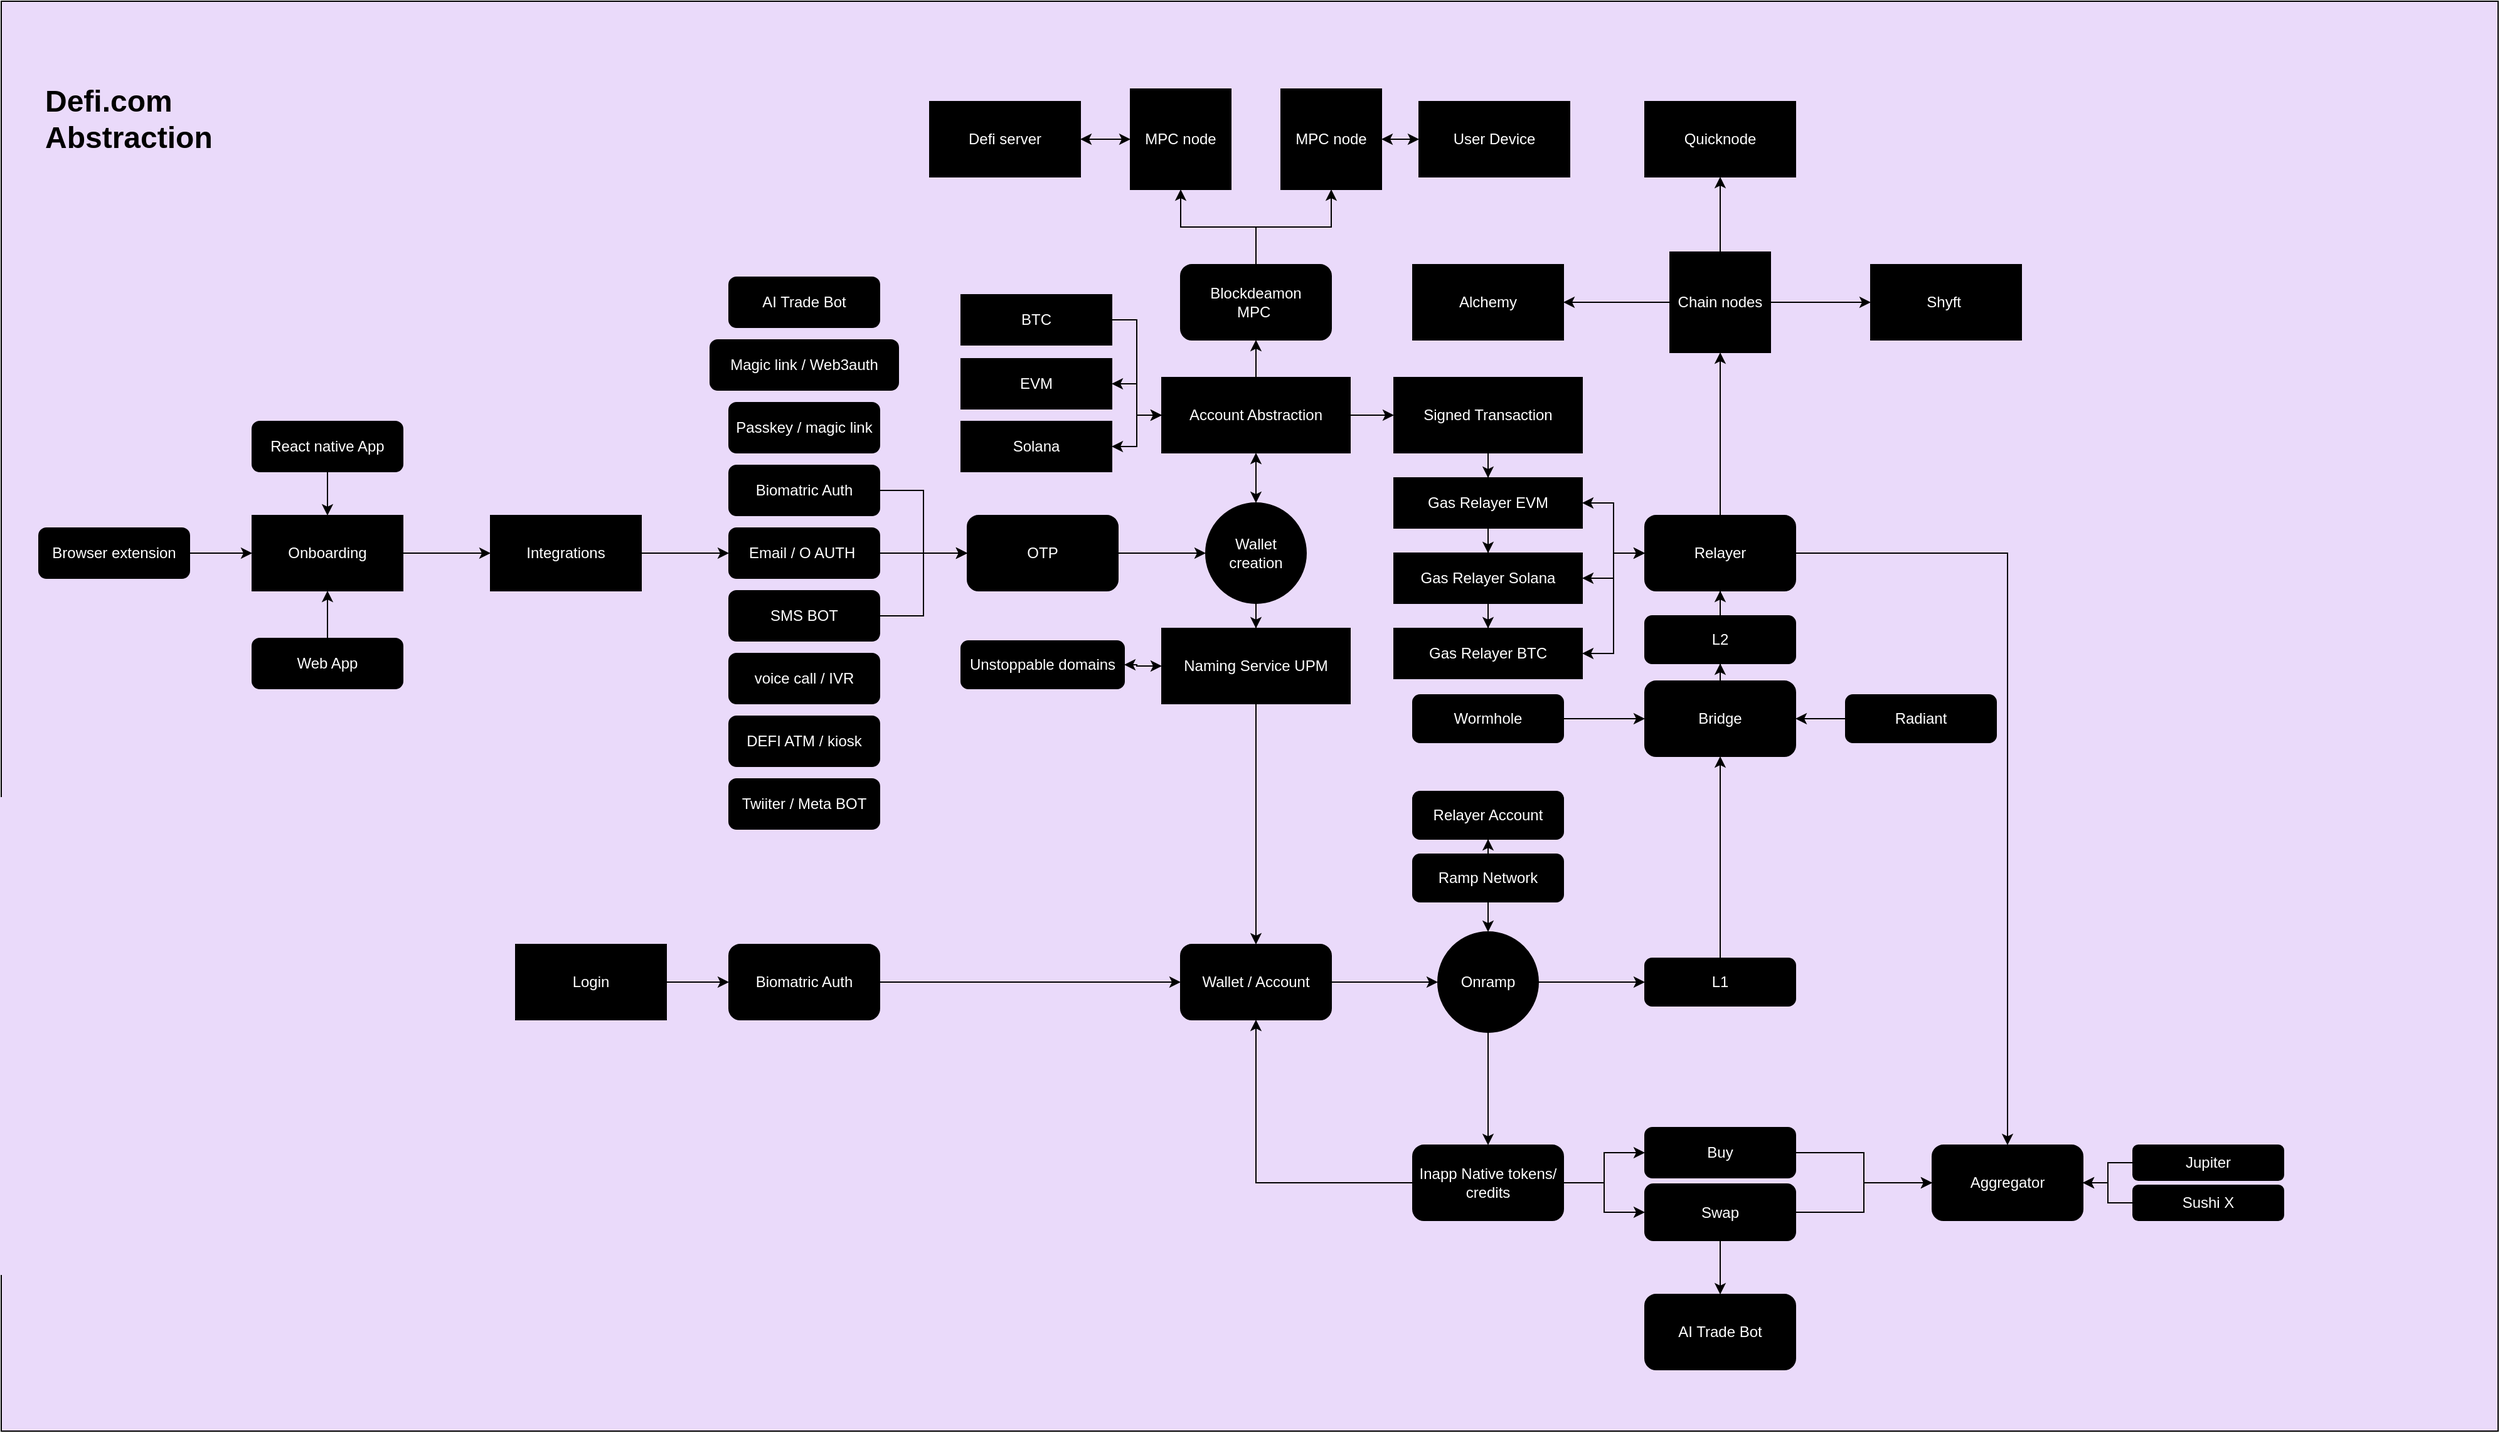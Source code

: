 <mxfile version="23.1.4" type="github">
  <diagram name="Page-1" id="ezRgYsWMNisB0iaWyQ6a">
    <mxGraphModel dx="2187" dy="677" grid="1" gridSize="10" guides="1" tooltips="1" connect="1" arrows="1" fold="1" page="1" pageScale="1" pageWidth="850" pageHeight="1100" math="0" shadow="0">
      <root>
        <mxCell id="0" />
        <mxCell id="1" parent="0" />
        <mxCell id="ZLCHrO8xHaeZ08uBN5op-88" value="" style="rounded=0;whiteSpace=wrap;html=1;fillColor=#EADAFA;strokeColor=#000000;" parent="1" vertex="1">
          <mxGeometry x="-340" width="1990" height="1140" as="geometry" />
        </mxCell>
        <mxCell id="ZLCHrO8xHaeZ08uBN5op-122" value="" style="edgeStyle=orthogonalEdgeStyle;rounded=0;orthogonalLoop=1;jettySize=auto;html=1;fillColor=#dae8fc;strokeColor=#000000;fontColor=#FFFFFF;" parent="1" source="ZLCHrO8xHaeZ08uBN5op-1" target="ZLCHrO8xHaeZ08uBN5op-121" edge="1">
          <mxGeometry relative="1" as="geometry" />
        </mxCell>
        <mxCell id="ZLCHrO8xHaeZ08uBN5op-1" value="Onboarding" style="rounded=0;whiteSpace=wrap;html=1;fillColor=#000000;strokeColor=#000000;fontColor=#FFFFFF;" parent="1" vertex="1">
          <mxGeometry x="-140" y="410" width="120" height="60" as="geometry" />
        </mxCell>
        <mxCell id="ZLCHrO8xHaeZ08uBN5op-12" value="" style="edgeStyle=orthogonalEdgeStyle;rounded=0;orthogonalLoop=1;jettySize=auto;html=1;entryX=0;entryY=0.5;entryDx=0;entryDy=0;fillColor=#dae8fc;strokeColor=#000000;fontColor=#FFFFFF;" parent="1" source="ZLCHrO8xHaeZ08uBN5op-4" target="ZLCHrO8xHaeZ08uBN5op-8" edge="1">
          <mxGeometry relative="1" as="geometry" />
        </mxCell>
        <mxCell id="ZLCHrO8xHaeZ08uBN5op-4" value="Email / O AUTH&amp;nbsp;" style="rounded=1;whiteSpace=wrap;html=1;fillColor=#000000;strokeColor=#000000;fontColor=#FFFFFF;" parent="1" vertex="1">
          <mxGeometry x="240" y="420" width="120" height="40" as="geometry" />
        </mxCell>
        <mxCell id="ZLCHrO8xHaeZ08uBN5op-13" value="" style="edgeStyle=orthogonalEdgeStyle;rounded=0;orthogonalLoop=1;jettySize=auto;html=1;entryX=0;entryY=0.5;entryDx=0;entryDy=0;fillColor=#dae8fc;strokeColor=#000000;fontColor=#FFFFFF;" parent="1" source="ZLCHrO8xHaeZ08uBN5op-5" target="ZLCHrO8xHaeZ08uBN5op-8" edge="1">
          <mxGeometry relative="1" as="geometry" />
        </mxCell>
        <mxCell id="ZLCHrO8xHaeZ08uBN5op-5" value="Biomatric Auth" style="rounded=1;whiteSpace=wrap;html=1;fillColor=#000000;strokeColor=#000000;fontColor=#FFFFFF;" parent="1" vertex="1">
          <mxGeometry x="240" y="370" width="120" height="40" as="geometry" />
        </mxCell>
        <mxCell id="ZLCHrO8xHaeZ08uBN5op-14" value="" style="edgeStyle=orthogonalEdgeStyle;rounded=0;orthogonalLoop=1;jettySize=auto;html=1;fillColor=#dae8fc;strokeColor=#000000;fontColor=#FFFFFF;" parent="1" source="ZLCHrO8xHaeZ08uBN5op-8" target="ZLCHrO8xHaeZ08uBN5op-9" edge="1">
          <mxGeometry relative="1" as="geometry" />
        </mxCell>
        <mxCell id="ZLCHrO8xHaeZ08uBN5op-8" value="OTP" style="rounded=1;whiteSpace=wrap;html=1;fillColor=#000000;strokeColor=#000000;fontColor=#FFFFFF;" parent="1" vertex="1">
          <mxGeometry x="430" y="410" width="120" height="60" as="geometry" />
        </mxCell>
        <mxCell id="ZLCHrO8xHaeZ08uBN5op-33" value="" style="edgeStyle=orthogonalEdgeStyle;rounded=0;orthogonalLoop=1;jettySize=auto;html=1;fillColor=#dae8fc;strokeColor=#000000;fontColor=#FFFFFF;" parent="1" source="ZLCHrO8xHaeZ08uBN5op-9" target="ZLCHrO8xHaeZ08uBN5op-32" edge="1">
          <mxGeometry relative="1" as="geometry" />
        </mxCell>
        <mxCell id="ZLCHrO8xHaeZ08uBN5op-40" value="" style="edgeStyle=orthogonalEdgeStyle;rounded=0;orthogonalLoop=1;jettySize=auto;html=1;startArrow=classic;startFill=1;fillColor=#dae8fc;strokeColor=#000000;fontColor=#FFFFFF;" parent="1" source="ZLCHrO8xHaeZ08uBN5op-9" target="ZLCHrO8xHaeZ08uBN5op-35" edge="1">
          <mxGeometry relative="1" as="geometry" />
        </mxCell>
        <mxCell id="ZLCHrO8xHaeZ08uBN5op-9" value="Wallet&#xa;creation" style="ellipse;whiteSpace=wrap;html=1;aspect=fixed;fillColor=#000000;strokeColor=#000000;fontColor=#FFFFFF;" parent="1" vertex="1">
          <mxGeometry x="620" y="400" width="80" height="80" as="geometry" />
        </mxCell>
        <mxCell id="ZLCHrO8xHaeZ08uBN5op-19" value="" style="edgeStyle=orthogonalEdgeStyle;rounded=0;orthogonalLoop=1;jettySize=auto;html=1;entryX=0.5;entryY=1;entryDx=0;entryDy=0;fillColor=#dae8fc;strokeColor=#000000;fontColor=#FFFFFF;" parent="1" source="ZLCHrO8xHaeZ08uBN5op-15" target="ZLCHrO8xHaeZ08uBN5op-17" edge="1">
          <mxGeometry relative="1" as="geometry" />
        </mxCell>
        <mxCell id="ZLCHrO8xHaeZ08uBN5op-39" value="" style="edgeStyle=orthogonalEdgeStyle;rounded=0;orthogonalLoop=1;jettySize=auto;html=1;entryX=0.5;entryY=1;entryDx=0;entryDy=0;fillColor=#dae8fc;strokeColor=#000000;fontColor=#FFFFFF;" parent="1" source="ZLCHrO8xHaeZ08uBN5op-15" target="ZLCHrO8xHaeZ08uBN5op-16" edge="1">
          <mxGeometry relative="1" as="geometry" />
        </mxCell>
        <mxCell id="ZLCHrO8xHaeZ08uBN5op-15" value="Blockdeamon&#xa;MPC&amp;nbsp;" style="rounded=1;whiteSpace=wrap;html=1;fillColor=#000000;strokeColor=#000000;fontColor=#FFFFFF;" parent="1" vertex="1">
          <mxGeometry x="600" y="210" width="120" height="60" as="geometry" />
        </mxCell>
        <mxCell id="ZLCHrO8xHaeZ08uBN5op-23" value="" style="edgeStyle=orthogonalEdgeStyle;rounded=0;orthogonalLoop=1;jettySize=auto;html=1;startArrow=classic;startFill=1;fillColor=#dae8fc;strokeColor=#000000;fontColor=#FFFFFF;" parent="1" source="ZLCHrO8xHaeZ08uBN5op-16" target="ZLCHrO8xHaeZ08uBN5op-22" edge="1">
          <mxGeometry relative="1" as="geometry" />
        </mxCell>
        <mxCell id="ZLCHrO8xHaeZ08uBN5op-16" value="MPC node" style="whiteSpace=wrap;html=1;aspect=fixed;fillColor=#000000;strokeColor=#000000;fontColor=#FFFFFF;" parent="1" vertex="1">
          <mxGeometry x="560" y="70" width="80" height="80" as="geometry" />
        </mxCell>
        <mxCell id="ZLCHrO8xHaeZ08uBN5op-21" value="" style="edgeStyle=orthogonalEdgeStyle;rounded=0;orthogonalLoop=1;jettySize=auto;html=1;startArrow=classic;startFill=1;fillColor=#dae8fc;strokeColor=#000000;fontColor=#FFFFFF;" parent="1" source="ZLCHrO8xHaeZ08uBN5op-17" target="ZLCHrO8xHaeZ08uBN5op-20" edge="1">
          <mxGeometry relative="1" as="geometry" />
        </mxCell>
        <mxCell id="ZLCHrO8xHaeZ08uBN5op-17" value="MPC node" style="whiteSpace=wrap;html=1;aspect=fixed;fillColor=#000000;strokeColor=#000000;fontColor=#FFFFFF;" parent="1" vertex="1">
          <mxGeometry x="680" y="70" width="80" height="80" as="geometry" />
        </mxCell>
        <mxCell id="ZLCHrO8xHaeZ08uBN5op-20" value="User Device" style="whiteSpace=wrap;html=1;fillColor=#000000;strokeColor=#000000;fontColor=#FFFFFF;" parent="1" vertex="1">
          <mxGeometry x="790" y="80" width="120" height="60" as="geometry" />
        </mxCell>
        <mxCell id="ZLCHrO8xHaeZ08uBN5op-22" value="Defi server" style="whiteSpace=wrap;html=1;fillColor=#000000;strokeColor=#000000;fontColor=#FFFFFF;" parent="1" vertex="1">
          <mxGeometry x="400" y="80" width="120" height="60" as="geometry" />
        </mxCell>
        <mxCell id="ZLCHrO8xHaeZ08uBN5op-30" value="" style="edgeStyle=orthogonalEdgeStyle;rounded=0;orthogonalLoop=1;jettySize=auto;html=1;fillColor=#dae8fc;strokeColor=#000000;fontColor=#FFFFFF;" parent="1" source="ZLCHrO8xHaeZ08uBN5op-25" target="ZLCHrO8xHaeZ08uBN5op-26" edge="1">
          <mxGeometry relative="1" as="geometry" />
        </mxCell>
        <mxCell id="ZLCHrO8xHaeZ08uBN5op-25" value="Login" style="rounded=0;whiteSpace=wrap;html=1;fillColor=#000000;strokeColor=#000000;fontColor=#FFFFFF;" parent="1" vertex="1">
          <mxGeometry x="70" y="752" width="120" height="60" as="geometry" />
        </mxCell>
        <mxCell id="ZLCHrO8xHaeZ08uBN5op-29" value="" style="edgeStyle=orthogonalEdgeStyle;rounded=0;orthogonalLoop=1;jettySize=auto;html=1;fillColor=#dae8fc;strokeColor=#000000;fontColor=#FFFFFF;" parent="1" source="ZLCHrO8xHaeZ08uBN5op-26" target="ZLCHrO8xHaeZ08uBN5op-27" edge="1">
          <mxGeometry relative="1" as="geometry" />
        </mxCell>
        <mxCell id="ZLCHrO8xHaeZ08uBN5op-26" value="Biomatric Auth" style="rounded=1;whiteSpace=wrap;html=1;fillColor=#000000;strokeColor=#000000;fontColor=#FFFFFF;" parent="1" vertex="1">
          <mxGeometry x="240" y="752" width="120" height="60" as="geometry" />
        </mxCell>
        <mxCell id="ZLCHrO8xHaeZ08uBN5op-60" value="" style="edgeStyle=orthogonalEdgeStyle;rounded=0;orthogonalLoop=1;jettySize=auto;html=1;fillColor=#dae8fc;strokeColor=#000000;fontColor=#FFFFFF;" parent="1" source="ZLCHrO8xHaeZ08uBN5op-27" target="ZLCHrO8xHaeZ08uBN5op-59" edge="1">
          <mxGeometry relative="1" as="geometry" />
        </mxCell>
        <mxCell id="ZLCHrO8xHaeZ08uBN5op-27" value="Wallet / Account" style="rounded=1;whiteSpace=wrap;html=1;fillColor=#000000;strokeColor=#000000;fontColor=#FFFFFF;" parent="1" vertex="1">
          <mxGeometry x="600" y="752" width="120" height="60" as="geometry" />
        </mxCell>
        <mxCell id="ZLCHrO8xHaeZ08uBN5op-87" value="" style="edgeStyle=orthogonalEdgeStyle;rounded=0;orthogonalLoop=1;jettySize=auto;html=1;fillColor=#dae8fc;strokeColor=#000000;fontColor=#FFFFFF;" parent="1" source="ZLCHrO8xHaeZ08uBN5op-32" target="ZLCHrO8xHaeZ08uBN5op-27" edge="1">
          <mxGeometry relative="1" as="geometry" />
        </mxCell>
        <mxCell id="ZLCHrO8xHaeZ08uBN5op-102" value="" style="edgeStyle=orthogonalEdgeStyle;rounded=0;orthogonalLoop=1;jettySize=auto;html=1;startArrow=classic;startFill=1;fillColor=#dae8fc;strokeColor=#000000;fontColor=#FFFFFF;" parent="1" source="ZLCHrO8xHaeZ08uBN5op-32" target="ZLCHrO8xHaeZ08uBN5op-101" edge="1">
          <mxGeometry relative="1" as="geometry" />
        </mxCell>
        <mxCell id="ZLCHrO8xHaeZ08uBN5op-32" value="Naming Service UPM" style="rounded=0;whiteSpace=wrap;html=1;fillColor=#000000;strokeColor=#000000;fontColor=#FFFFFF;" parent="1" vertex="1">
          <mxGeometry x="585" y="500" width="150" height="60" as="geometry" />
        </mxCell>
        <mxCell id="ZLCHrO8xHaeZ08uBN5op-36" value="" style="edgeStyle=orthogonalEdgeStyle;rounded=0;orthogonalLoop=1;jettySize=auto;html=1;fillColor=#dae8fc;strokeColor=#000000;fontColor=#FFFFFF;" parent="1" source="ZLCHrO8xHaeZ08uBN5op-35" edge="1">
          <mxGeometry relative="1" as="geometry">
            <mxPoint x="660" y="270" as="targetPoint" />
          </mxGeometry>
        </mxCell>
        <mxCell id="ZLCHrO8xHaeZ08uBN5op-54" value="" style="edgeStyle=orthogonalEdgeStyle;rounded=0;orthogonalLoop=1;jettySize=auto;html=1;startArrow=classic;startFill=1;fillColor=#dae8fc;strokeColor=#000000;fontColor=#FFFFFF;" parent="1" source="ZLCHrO8xHaeZ08uBN5op-35" target="ZLCHrO8xHaeZ08uBN5op-52" edge="1">
          <mxGeometry relative="1" as="geometry" />
        </mxCell>
        <mxCell id="ZLCHrO8xHaeZ08uBN5op-55" value="" style="edgeStyle=orthogonalEdgeStyle;rounded=0;orthogonalLoop=1;jettySize=auto;html=1;fillColor=#dae8fc;strokeColor=#000000;fontColor=#FFFFFF;" parent="1" source="ZLCHrO8xHaeZ08uBN5op-35" target="ZLCHrO8xHaeZ08uBN5op-53" edge="1">
          <mxGeometry relative="1" as="geometry" />
        </mxCell>
        <mxCell id="ZLCHrO8xHaeZ08uBN5op-57" value="" style="edgeStyle=orthogonalEdgeStyle;rounded=0;orthogonalLoop=1;jettySize=auto;html=1;fillColor=#dae8fc;strokeColor=#000000;fontColor=#FFFFFF;" parent="1" source="ZLCHrO8xHaeZ08uBN5op-35" target="ZLCHrO8xHaeZ08uBN5op-56" edge="1">
          <mxGeometry relative="1" as="geometry" />
        </mxCell>
        <mxCell id="ZLCHrO8xHaeZ08uBN5op-35" value="Account Abstraction" style="rounded=0;whiteSpace=wrap;html=1;fillColor=#000000;strokeColor=#000000;fontColor=#FFFFFF;" parent="1" vertex="1">
          <mxGeometry x="585" y="300" width="150" height="60" as="geometry" />
        </mxCell>
        <mxCell id="ZLCHrO8xHaeZ08uBN5op-41" value="&lt;h1&gt;Defi.com Abstraction&lt;/h1&gt;" style="text;html=1;spacing=5;spacingTop=-20;whiteSpace=wrap;overflow=hidden;rounded=0;strokeColor=none;" parent="1" vertex="1">
          <mxGeometry x="-310" y="60" width="190" height="70" as="geometry" />
        </mxCell>
        <mxCell id="ZLCHrO8xHaeZ08uBN5op-64" value="" style="edgeStyle=orthogonalEdgeStyle;rounded=0;orthogonalLoop=1;jettySize=auto;html=1;fillColor=#dae8fc;strokeColor=#000000;fontColor=#FFFFFF;" parent="1" source="ZLCHrO8xHaeZ08uBN5op-43" target="ZLCHrO8xHaeZ08uBN5op-63" edge="1">
          <mxGeometry relative="1" as="geometry" />
        </mxCell>
        <mxCell id="ZLCHrO8xHaeZ08uBN5op-66" value="" style="edgeStyle=orthogonalEdgeStyle;rounded=0;orthogonalLoop=1;jettySize=auto;html=1;entryX=0;entryY=0.5;entryDx=0;entryDy=0;startArrow=classic;startFill=1;fillColor=#dae8fc;strokeColor=#000000;fontColor=#FFFFFF;" parent="1" source="ZLCHrO8xHaeZ08uBN5op-43" target="ZLCHrO8xHaeZ08uBN5op-65" edge="1">
          <mxGeometry relative="1" as="geometry" />
        </mxCell>
        <mxCell id="ZLCHrO8xHaeZ08uBN5op-43" value="Gas Relayer EVM" style="rounded=0;whiteSpace=wrap;html=1;fillColor=#000000;strokeColor=#000000;fontColor=#FFFFFF;" parent="1" vertex="1">
          <mxGeometry x="770" y="380" width="150" height="40" as="geometry" />
        </mxCell>
        <mxCell id="ZLCHrO8xHaeZ08uBN5op-47" value="" style="edgeStyle=orthogonalEdgeStyle;rounded=0;orthogonalLoop=1;jettySize=auto;html=1;entryX=0;entryY=0.5;entryDx=0;entryDy=0;fillColor=#dae8fc;strokeColor=#000000;fontColor=#FFFFFF;" parent="1" source="ZLCHrO8xHaeZ08uBN5op-45" target="ZLCHrO8xHaeZ08uBN5op-8" edge="1">
          <mxGeometry relative="1" as="geometry" />
        </mxCell>
        <mxCell id="ZLCHrO8xHaeZ08uBN5op-45" value="SMS BOT" style="rounded=1;whiteSpace=wrap;html=1;fillColor=#000000;strokeColor=#000000;fontColor=#FFFFFF;" parent="1" vertex="1">
          <mxGeometry x="240" y="470" width="120" height="40" as="geometry" />
        </mxCell>
        <mxCell id="ZLCHrO8xHaeZ08uBN5op-52" value="EVM" style="shape=process;whiteSpace=wrap;html=1;backgroundOutline=1;fillColor=#000000;strokeColor=#000000;fontColor=#FFFFFF;" parent="1" vertex="1">
          <mxGeometry x="425" y="285" width="120" height="40" as="geometry" />
        </mxCell>
        <mxCell id="ZLCHrO8xHaeZ08uBN5op-53" value="Solana" style="shape=process;whiteSpace=wrap;html=1;backgroundOutline=1;fillColor=#000000;strokeColor=#000000;fontColor=#FFFFFF;" parent="1" vertex="1">
          <mxGeometry x="425" y="335" width="120" height="40" as="geometry" />
        </mxCell>
        <mxCell id="ZLCHrO8xHaeZ08uBN5op-58" value="" style="edgeStyle=orthogonalEdgeStyle;rounded=0;orthogonalLoop=1;jettySize=auto;html=1;fillColor=#dae8fc;strokeColor=#000000;fontColor=#FFFFFF;" parent="1" source="ZLCHrO8xHaeZ08uBN5op-56" target="ZLCHrO8xHaeZ08uBN5op-43" edge="1">
          <mxGeometry relative="1" as="geometry" />
        </mxCell>
        <mxCell id="ZLCHrO8xHaeZ08uBN5op-56" value="Signed Transaction" style="rounded=0;whiteSpace=wrap;html=1;fillColor=#000000;strokeColor=#000000;fontColor=#FFFFFF;" parent="1" vertex="1">
          <mxGeometry x="770" y="300" width="150" height="60" as="geometry" />
        </mxCell>
        <mxCell id="ZLCHrO8xHaeZ08uBN5op-62" value="" style="edgeStyle=orthogonalEdgeStyle;rounded=0;orthogonalLoop=1;jettySize=auto;html=1;fillColor=#dae8fc;strokeColor=#000000;fontColor=#FFFFFF;" parent="1" source="ZLCHrO8xHaeZ08uBN5op-59" target="ZLCHrO8xHaeZ08uBN5op-61" edge="1">
          <mxGeometry relative="1" as="geometry" />
        </mxCell>
        <mxCell id="ZLCHrO8xHaeZ08uBN5op-69" value="" style="edgeStyle=orthogonalEdgeStyle;rounded=0;orthogonalLoop=1;jettySize=auto;html=1;fillColor=#dae8fc;strokeColor=#000000;fontColor=#FFFFFF;" parent="1" source="ZLCHrO8xHaeZ08uBN5op-59" target="ZLCHrO8xHaeZ08uBN5op-68" edge="1">
          <mxGeometry relative="1" as="geometry" />
        </mxCell>
        <mxCell id="ZLCHrO8xHaeZ08uBN5op-59" value="Onramp" style="ellipse;whiteSpace=wrap;html=1;rounded=1;fillColor=#000000;strokeColor=#000000;fontColor=#FFFFFF;" parent="1" vertex="1">
          <mxGeometry x="805" y="742" width="80" height="80" as="geometry" />
        </mxCell>
        <mxCell id="ZLCHrO8xHaeZ08uBN5op-83" value="" style="edgeStyle=orthogonalEdgeStyle;rounded=0;orthogonalLoop=1;jettySize=auto;html=1;fillColor=#dae8fc;strokeColor=#000000;fontColor=#FFFFFF;" parent="1" source="ZLCHrO8xHaeZ08uBN5op-61" target="ZLCHrO8xHaeZ08uBN5op-75" edge="1">
          <mxGeometry relative="1" as="geometry" />
        </mxCell>
        <mxCell id="ZLCHrO8xHaeZ08uBN5op-86" value="" style="edgeStyle=orthogonalEdgeStyle;rounded=0;orthogonalLoop=1;jettySize=auto;html=1;entryX=0.5;entryY=1;entryDx=0;entryDy=0;fillColor=#dae8fc;strokeColor=#000000;fontColor=#FFFFFF;" parent="1" source="ZLCHrO8xHaeZ08uBN5op-61" target="ZLCHrO8xHaeZ08uBN5op-27" edge="1">
          <mxGeometry relative="1" as="geometry" />
        </mxCell>
        <mxCell id="hz83JMnrtP8EATLdROOb-2" style="edgeStyle=orthogonalEdgeStyle;rounded=0;orthogonalLoop=1;jettySize=auto;html=1;entryX=0;entryY=0.5;entryDx=0;entryDy=0;" edge="1" parent="1" source="ZLCHrO8xHaeZ08uBN5op-61" target="hz83JMnrtP8EATLdROOb-1">
          <mxGeometry relative="1" as="geometry" />
        </mxCell>
        <mxCell id="ZLCHrO8xHaeZ08uBN5op-61" value="Inapp Native tokens/ credits" style="rounded=1;whiteSpace=wrap;html=1;fillColor=#000000;strokeColor=#000000;fontColor=#FFFFFF;" parent="1" vertex="1">
          <mxGeometry x="785" y="912" width="120" height="60" as="geometry" />
        </mxCell>
        <mxCell id="ZLCHrO8xHaeZ08uBN5op-67" value="" style="edgeStyle=orthogonalEdgeStyle;rounded=0;orthogonalLoop=1;jettySize=auto;html=1;entryX=0;entryY=0.5;entryDx=0;entryDy=0;startArrow=classic;startFill=1;fillColor=#dae8fc;strokeColor=#000000;fontColor=#FFFFFF;" parent="1" source="ZLCHrO8xHaeZ08uBN5op-63" target="ZLCHrO8xHaeZ08uBN5op-65" edge="1">
          <mxGeometry relative="1" as="geometry" />
        </mxCell>
        <mxCell id="ZLCHrO8xHaeZ08uBN5op-96" value="" style="edgeStyle=orthogonalEdgeStyle;rounded=0;orthogonalLoop=1;jettySize=auto;html=1;fillColor=#dae8fc;strokeColor=#000000;fontColor=#FFFFFF;" parent="1" source="ZLCHrO8xHaeZ08uBN5op-63" target="ZLCHrO8xHaeZ08uBN5op-95" edge="1">
          <mxGeometry relative="1" as="geometry" />
        </mxCell>
        <mxCell id="ZLCHrO8xHaeZ08uBN5op-63" value="Gas Relayer Solana" style="rounded=0;whiteSpace=wrap;html=1;fillColor=#000000;strokeColor=#000000;fontColor=#FFFFFF;" parent="1" vertex="1">
          <mxGeometry x="770" y="440" width="150" height="40" as="geometry" />
        </mxCell>
        <mxCell id="ZLCHrO8xHaeZ08uBN5op-85" value="" style="edgeStyle=orthogonalEdgeStyle;rounded=0;orthogonalLoop=1;jettySize=auto;html=1;fillColor=#dae8fc;strokeColor=#000000;fontColor=#FFFFFF;" parent="1" source="ZLCHrO8xHaeZ08uBN5op-65" target="ZLCHrO8xHaeZ08uBN5op-76" edge="1">
          <mxGeometry relative="1" as="geometry">
            <Array as="points">
              <mxPoint x="1259" y="440" />
            </Array>
          </mxGeometry>
        </mxCell>
        <mxCell id="ZLCHrO8xHaeZ08uBN5op-94" value="" style="edgeStyle=orthogonalEdgeStyle;rounded=0;orthogonalLoop=1;jettySize=auto;html=1;fillColor=#dae8fc;strokeColor=#000000;fontColor=#FFFFFF;" parent="1" source="ZLCHrO8xHaeZ08uBN5op-65" target="ZLCHrO8xHaeZ08uBN5op-93" edge="1">
          <mxGeometry relative="1" as="geometry" />
        </mxCell>
        <mxCell id="ZLCHrO8xHaeZ08uBN5op-97" value="" style="edgeStyle=orthogonalEdgeStyle;rounded=0;orthogonalLoop=1;jettySize=auto;html=1;entryX=1;entryY=0.5;entryDx=0;entryDy=0;fillColor=#dae8fc;strokeColor=#000000;fontColor=#FFFFFF;" parent="1" source="ZLCHrO8xHaeZ08uBN5op-65" target="ZLCHrO8xHaeZ08uBN5op-95" edge="1">
          <mxGeometry relative="1" as="geometry" />
        </mxCell>
        <mxCell id="ZLCHrO8xHaeZ08uBN5op-65" value="Relayer" style="rounded=1;whiteSpace=wrap;html=1;fillColor=#000000;strokeColor=#000000;fontColor=#FFFFFF;" parent="1" vertex="1">
          <mxGeometry x="970" y="410" width="120" height="60" as="geometry" />
        </mxCell>
        <mxCell id="ZLCHrO8xHaeZ08uBN5op-105" value="" style="edgeStyle=orthogonalEdgeStyle;rounded=0;orthogonalLoop=1;jettySize=auto;html=1;entryX=0.5;entryY=1;entryDx=0;entryDy=0;fillColor=#dae8fc;strokeColor=#000000;fontColor=#FFFFFF;" parent="1" source="ZLCHrO8xHaeZ08uBN5op-68" target="ZLCHrO8xHaeZ08uBN5op-71" edge="1">
          <mxGeometry relative="1" as="geometry" />
        </mxCell>
        <mxCell id="ZLCHrO8xHaeZ08uBN5op-68" value="L1" style="whiteSpace=wrap;html=1;rounded=1;fillColor=#000000;strokeColor=#000000;fontColor=#FFFFFF;" parent="1" vertex="1">
          <mxGeometry x="970" y="763" width="120" height="38" as="geometry" />
        </mxCell>
        <mxCell id="ZLCHrO8xHaeZ08uBN5op-74" value="" style="edgeStyle=orthogonalEdgeStyle;rounded=0;orthogonalLoop=1;jettySize=auto;html=1;fillColor=#dae8fc;strokeColor=#000000;fontColor=#FFFFFF;" parent="1" source="ZLCHrO8xHaeZ08uBN5op-70" target="ZLCHrO8xHaeZ08uBN5op-65" edge="1">
          <mxGeometry relative="1" as="geometry" />
        </mxCell>
        <mxCell id="ZLCHrO8xHaeZ08uBN5op-70" value="L2" style="whiteSpace=wrap;html=1;rounded=1;fillColor=#000000;strokeColor=#000000;fontColor=#FFFFFF;" parent="1" vertex="1">
          <mxGeometry x="970" y="490" width="120" height="38" as="geometry" />
        </mxCell>
        <mxCell id="ZLCHrO8xHaeZ08uBN5op-73" value="" style="edgeStyle=orthogonalEdgeStyle;rounded=0;orthogonalLoop=1;jettySize=auto;html=1;fillColor=#dae8fc;strokeColor=#000000;fontColor=#FFFFFF;" parent="1" source="ZLCHrO8xHaeZ08uBN5op-71" target="ZLCHrO8xHaeZ08uBN5op-70" edge="1">
          <mxGeometry relative="1" as="geometry" />
        </mxCell>
        <mxCell id="ZLCHrO8xHaeZ08uBN5op-71" value="Bridge" style="rounded=1;whiteSpace=wrap;html=1;fillColor=#000000;strokeColor=#000000;fontColor=#FFFFFF;" parent="1" vertex="1">
          <mxGeometry x="970" y="542" width="120" height="60" as="geometry" />
        </mxCell>
        <mxCell id="ZLCHrO8xHaeZ08uBN5op-84" value="" style="edgeStyle=orthogonalEdgeStyle;rounded=0;orthogonalLoop=1;jettySize=auto;html=1;fillColor=#dae8fc;strokeColor=#000000;fontColor=#FFFFFF;" parent="1" source="ZLCHrO8xHaeZ08uBN5op-75" target="ZLCHrO8xHaeZ08uBN5op-76" edge="1">
          <mxGeometry relative="1" as="geometry" />
        </mxCell>
        <mxCell id="ZLCHrO8xHaeZ08uBN5op-107" value="" style="edgeStyle=orthogonalEdgeStyle;rounded=0;orthogonalLoop=1;jettySize=auto;html=1;fillColor=#dae8fc;strokeColor=#000000;fontColor=#FFFFFF;" parent="1" source="ZLCHrO8xHaeZ08uBN5op-75" target="ZLCHrO8xHaeZ08uBN5op-106" edge="1">
          <mxGeometry relative="1" as="geometry" />
        </mxCell>
        <mxCell id="ZLCHrO8xHaeZ08uBN5op-75" value="Swap" style="rounded=1;whiteSpace=wrap;html=1;fillColor=#000000;strokeColor=#000000;fontColor=#FFFFFF;" parent="1" vertex="1">
          <mxGeometry x="970" y="943" width="120" height="45" as="geometry" />
        </mxCell>
        <mxCell id="ZLCHrO8xHaeZ08uBN5op-76" value="Aggregator" style="rounded=1;whiteSpace=wrap;html=1;fillColor=#000000;strokeColor=#000000;fontColor=#FFFFFF;" parent="1" vertex="1">
          <mxGeometry x="1199" y="912" width="120" height="60" as="geometry" />
        </mxCell>
        <mxCell id="ZLCHrO8xHaeZ08uBN5op-81" value="" style="edgeStyle=orthogonalEdgeStyle;rounded=0;orthogonalLoop=1;jettySize=auto;html=1;fillColor=#dae8fc;strokeColor=#000000;fontColor=#FFFFFF;" parent="1" source="ZLCHrO8xHaeZ08uBN5op-77" target="ZLCHrO8xHaeZ08uBN5op-76" edge="1">
          <mxGeometry relative="1" as="geometry" />
        </mxCell>
        <mxCell id="ZLCHrO8xHaeZ08uBN5op-77" value="Jupiter" style="whiteSpace=wrap;html=1;rounded=1;fillColor=#000000;strokeColor=#000000;fontColor=#FFFFFF;" parent="1" vertex="1">
          <mxGeometry x="1359" y="912" width="120" height="28" as="geometry" />
        </mxCell>
        <mxCell id="ZLCHrO8xHaeZ08uBN5op-82" value="" style="edgeStyle=orthogonalEdgeStyle;rounded=0;orthogonalLoop=1;jettySize=auto;html=1;fillColor=#dae8fc;strokeColor=#000000;fontColor=#FFFFFF;" parent="1" source="ZLCHrO8xHaeZ08uBN5op-78" target="ZLCHrO8xHaeZ08uBN5op-76" edge="1">
          <mxGeometry relative="1" as="geometry" />
        </mxCell>
        <mxCell id="ZLCHrO8xHaeZ08uBN5op-78" value="Sushi X" style="whiteSpace=wrap;html=1;rounded=1;fillColor=#000000;strokeColor=#000000;fontColor=#FFFFFF;" parent="1" vertex="1">
          <mxGeometry x="1359" y="944" width="120" height="28" as="geometry" />
        </mxCell>
        <mxCell id="ZLCHrO8xHaeZ08uBN5op-92" value="" style="edgeStyle=orthogonalEdgeStyle;rounded=0;orthogonalLoop=1;jettySize=auto;html=1;fillColor=#dae8fc;strokeColor=#000000;fontColor=#FFFFFF;" parent="1" source="ZLCHrO8xHaeZ08uBN5op-90" target="ZLCHrO8xHaeZ08uBN5op-71" edge="1">
          <mxGeometry relative="1" as="geometry" />
        </mxCell>
        <mxCell id="ZLCHrO8xHaeZ08uBN5op-90" value="Wormhole" style="whiteSpace=wrap;html=1;rounded=1;fillColor=#000000;strokeColor=#000000;fontColor=#FFFFFF;" parent="1" vertex="1">
          <mxGeometry x="785" y="553" width="120" height="38" as="geometry" />
        </mxCell>
        <mxCell id="hz83JMnrtP8EATLdROOb-13" value="" style="edgeStyle=orthogonalEdgeStyle;rounded=0;orthogonalLoop=1;jettySize=auto;html=1;" edge="1" parent="1" source="ZLCHrO8xHaeZ08uBN5op-93" target="hz83JMnrtP8EATLdROOb-12">
          <mxGeometry relative="1" as="geometry" />
        </mxCell>
        <mxCell id="hz83JMnrtP8EATLdROOb-14" value="" style="edgeStyle=orthogonalEdgeStyle;rounded=0;orthogonalLoop=1;jettySize=auto;html=1;" edge="1" parent="1" source="ZLCHrO8xHaeZ08uBN5op-93" target="hz83JMnrtP8EATLdROOb-10">
          <mxGeometry relative="1" as="geometry" />
        </mxCell>
        <mxCell id="hz83JMnrtP8EATLdROOb-15" value="" style="edgeStyle=orthogonalEdgeStyle;rounded=0;orthogonalLoop=1;jettySize=auto;html=1;" edge="1" parent="1" source="ZLCHrO8xHaeZ08uBN5op-93" target="hz83JMnrtP8EATLdROOb-11">
          <mxGeometry relative="1" as="geometry" />
        </mxCell>
        <mxCell id="ZLCHrO8xHaeZ08uBN5op-93" value="Chain nodes" style="whiteSpace=wrap;html=1;aspect=fixed;fillColor=#000000;strokeColor=#000000;fontColor=#FFFFFF;" parent="1" vertex="1">
          <mxGeometry x="990" y="200" width="80" height="80" as="geometry" />
        </mxCell>
        <mxCell id="ZLCHrO8xHaeZ08uBN5op-95" value="Gas Relayer BTC" style="rounded=0;whiteSpace=wrap;html=1;fillColor=#000000;strokeColor=#000000;fontColor=#FFFFFF;" parent="1" vertex="1">
          <mxGeometry x="770" y="500" width="150" height="40" as="geometry" />
        </mxCell>
        <mxCell id="ZLCHrO8xHaeZ08uBN5op-100" value="" style="edgeStyle=orthogonalEdgeStyle;rounded=0;orthogonalLoop=1;jettySize=auto;html=1;entryX=0;entryY=0.5;entryDx=0;entryDy=0;fillColor=#dae8fc;strokeColor=#000000;fontColor=#FFFFFF;" parent="1" source="ZLCHrO8xHaeZ08uBN5op-98" target="ZLCHrO8xHaeZ08uBN5op-35" edge="1">
          <mxGeometry relative="1" as="geometry" />
        </mxCell>
        <mxCell id="ZLCHrO8xHaeZ08uBN5op-98" value="BTC" style="shape=process;whiteSpace=wrap;html=1;backgroundOutline=1;fillColor=#000000;strokeColor=#000000;fontColor=#FFFFFF;" parent="1" vertex="1">
          <mxGeometry x="425" y="234" width="120" height="40" as="geometry" />
        </mxCell>
        <mxCell id="ZLCHrO8xHaeZ08uBN5op-101" value="Unstoppable domains" style="whiteSpace=wrap;html=1;rounded=1;fillColor=#000000;strokeColor=#000000;fontColor=#FFFFFF;" parent="1" vertex="1">
          <mxGeometry x="425" y="510" width="130" height="38" as="geometry" />
        </mxCell>
        <mxCell id="ZLCHrO8xHaeZ08uBN5op-104" value="" style="edgeStyle=orthogonalEdgeStyle;rounded=0;orthogonalLoop=1;jettySize=auto;html=1;fillColor=#dae8fc;strokeColor=#000000;fontColor=#FFFFFF;" parent="1" source="ZLCHrO8xHaeZ08uBN5op-103" target="ZLCHrO8xHaeZ08uBN5op-59" edge="1">
          <mxGeometry relative="1" as="geometry" />
        </mxCell>
        <mxCell id="hz83JMnrtP8EATLdROOb-6" value="" style="edgeStyle=orthogonalEdgeStyle;rounded=0;orthogonalLoop=1;jettySize=auto;html=1;" edge="1" parent="1" source="ZLCHrO8xHaeZ08uBN5op-103" target="hz83JMnrtP8EATLdROOb-5">
          <mxGeometry relative="1" as="geometry" />
        </mxCell>
        <mxCell id="ZLCHrO8xHaeZ08uBN5op-103" value="Ramp Network" style="whiteSpace=wrap;html=1;rounded=1;fillColor=#000000;strokeColor=#000000;fontColor=#FFFFFF;" parent="1" vertex="1">
          <mxGeometry x="785" y="680" width="120" height="38" as="geometry" />
        </mxCell>
        <mxCell id="ZLCHrO8xHaeZ08uBN5op-106" value="AI Trade Bot" style="rounded=1;whiteSpace=wrap;html=1;fillColor=#000000;strokeColor=#000000;fontColor=#FFFFFF;" parent="1" vertex="1">
          <mxGeometry x="970" y="1031" width="120" height="60" as="geometry" />
        </mxCell>
        <mxCell id="ZLCHrO8xHaeZ08uBN5op-108" value="Passkey / magic link" style="rounded=1;whiteSpace=wrap;html=1;fillColor=#000000;strokeColor=#000000;fontColor=#FFFFFF;" parent="1" vertex="1">
          <mxGeometry x="240" y="320" width="120" height="40" as="geometry" />
        </mxCell>
        <mxCell id="ZLCHrO8xHaeZ08uBN5op-109" value="voice call / IVR" style="rounded=1;whiteSpace=wrap;html=1;fillColor=#000000;strokeColor=#000000;fontColor=#FFFFFF;" parent="1" vertex="1">
          <mxGeometry x="240" y="520" width="120" height="40" as="geometry" />
        </mxCell>
        <mxCell id="ZLCHrO8xHaeZ08uBN5op-110" value="DEFI ATM / kiosk" style="rounded=1;whiteSpace=wrap;html=1;fillColor=#000000;strokeColor=#000000;fontColor=#FFFFFF;" parent="1" vertex="1">
          <mxGeometry x="240" y="570" width="120" height="40" as="geometry" />
        </mxCell>
        <mxCell id="ZLCHrO8xHaeZ08uBN5op-111" value="AI Trade Bot" style="rounded=1;whiteSpace=wrap;html=1;fillColor=#000000;strokeColor=#000000;fontColor=#FFFFFF;" parent="1" vertex="1">
          <mxGeometry x="240" y="220" width="120" height="40" as="geometry" />
        </mxCell>
        <mxCell id="ZLCHrO8xHaeZ08uBN5op-112" value="Magic link / Web3auth" style="rounded=1;whiteSpace=wrap;html=1;fillColor=#000000;strokeColor=#000000;fontColor=#FFFFFF;" parent="1" vertex="1">
          <mxGeometry x="225" y="270" width="150" height="40" as="geometry" />
        </mxCell>
        <mxCell id="ZLCHrO8xHaeZ08uBN5op-118" value="" style="edgeStyle=orthogonalEdgeStyle;rounded=0;orthogonalLoop=1;jettySize=auto;html=1;fillColor=#dae8fc;strokeColor=#000000;fontColor=#FFFFFF;" parent="1" source="ZLCHrO8xHaeZ08uBN5op-113" target="ZLCHrO8xHaeZ08uBN5op-1" edge="1">
          <mxGeometry relative="1" as="geometry" />
        </mxCell>
        <mxCell id="ZLCHrO8xHaeZ08uBN5op-113" value="React native App" style="rounded=1;whiteSpace=wrap;html=1;fillColor=#000000;strokeColor=#000000;fontColor=#FFFFFF;" parent="1" vertex="1">
          <mxGeometry x="-140" y="335" width="120" height="40" as="geometry" />
        </mxCell>
        <mxCell id="ZLCHrO8xHaeZ08uBN5op-119" value="" style="edgeStyle=orthogonalEdgeStyle;rounded=0;orthogonalLoop=1;jettySize=auto;html=1;fillColor=#dae8fc;strokeColor=#000000;fontColor=#FFFFFF;" parent="1" source="ZLCHrO8xHaeZ08uBN5op-115" target="ZLCHrO8xHaeZ08uBN5op-1" edge="1">
          <mxGeometry relative="1" as="geometry" />
        </mxCell>
        <mxCell id="ZLCHrO8xHaeZ08uBN5op-115" value="Web App" style="rounded=1;whiteSpace=wrap;html=1;fillColor=#000000;strokeColor=#000000;fontColor=#FFFFFF;" parent="1" vertex="1">
          <mxGeometry x="-140" y="508" width="120" height="40" as="geometry" />
        </mxCell>
        <mxCell id="ZLCHrO8xHaeZ08uBN5op-117" value="" style="edgeStyle=orthogonalEdgeStyle;rounded=0;orthogonalLoop=1;jettySize=auto;html=1;fillColor=#dae8fc;strokeColor=#000000;fontColor=#FFFFFF;" parent="1" source="ZLCHrO8xHaeZ08uBN5op-116" target="ZLCHrO8xHaeZ08uBN5op-1" edge="1">
          <mxGeometry relative="1" as="geometry" />
        </mxCell>
        <mxCell id="ZLCHrO8xHaeZ08uBN5op-116" value="Browser extension" style="rounded=1;whiteSpace=wrap;html=1;fillColor=#000000;strokeColor=#000000;fontColor=#FFFFFF;" parent="1" vertex="1">
          <mxGeometry x="-310" y="420" width="120" height="40" as="geometry" />
        </mxCell>
        <mxCell id="ZLCHrO8xHaeZ08uBN5op-120" value="Twiiter / Meta BOT" style="rounded=1;whiteSpace=wrap;html=1;fillColor=#000000;strokeColor=#000000;fontColor=#FFFFFF;" parent="1" vertex="1">
          <mxGeometry x="240" y="620" width="120" height="40" as="geometry" />
        </mxCell>
        <mxCell id="ZLCHrO8xHaeZ08uBN5op-124" value="" style="edgeStyle=orthogonalEdgeStyle;rounded=0;orthogonalLoop=1;jettySize=auto;html=1;entryX=0;entryY=0.5;entryDx=0;entryDy=0;fillColor=#dae8fc;strokeColor=#000000;fontColor=#FFFFFF;" parent="1" source="ZLCHrO8xHaeZ08uBN5op-121" target="ZLCHrO8xHaeZ08uBN5op-4" edge="1">
          <mxGeometry relative="1" as="geometry" />
        </mxCell>
        <mxCell id="ZLCHrO8xHaeZ08uBN5op-121" value="Integrations" style="rounded=0;whiteSpace=wrap;html=1;fillColor=#000000;strokeColor=#000000;fontColor=#FFFFFF;" parent="1" vertex="1">
          <mxGeometry x="50" y="410" width="120" height="60" as="geometry" />
        </mxCell>
        <mxCell id="hz83JMnrtP8EATLdROOb-3" style="edgeStyle=orthogonalEdgeStyle;rounded=0;orthogonalLoop=1;jettySize=auto;html=1;" edge="1" parent="1" source="hz83JMnrtP8EATLdROOb-1" target="ZLCHrO8xHaeZ08uBN5op-76">
          <mxGeometry relative="1" as="geometry" />
        </mxCell>
        <mxCell id="hz83JMnrtP8EATLdROOb-1" value="Buy" style="rounded=1;whiteSpace=wrap;html=1;fillColor=#000000;strokeColor=#000000;fontColor=#FFFFFF;" vertex="1" parent="1">
          <mxGeometry x="970" y="898" width="120" height="40" as="geometry" />
        </mxCell>
        <mxCell id="hz83JMnrtP8EATLdROOb-5" value="Relayer Account" style="whiteSpace=wrap;html=1;rounded=1;fillColor=#000000;strokeColor=#000000;fontColor=#FFFFFF;" vertex="1" parent="1">
          <mxGeometry x="785" y="630" width="120" height="38" as="geometry" />
        </mxCell>
        <mxCell id="hz83JMnrtP8EATLdROOb-8" value="" style="edgeStyle=orthogonalEdgeStyle;rounded=0;orthogonalLoop=1;jettySize=auto;html=1;" edge="1" parent="1" source="hz83JMnrtP8EATLdROOb-7" target="ZLCHrO8xHaeZ08uBN5op-71">
          <mxGeometry relative="1" as="geometry" />
        </mxCell>
        <mxCell id="hz83JMnrtP8EATLdROOb-7" value="Radiant" style="whiteSpace=wrap;html=1;rounded=1;fillColor=#000000;strokeColor=#000000;fontColor=#FFFFFF;" vertex="1" parent="1">
          <mxGeometry x="1130" y="553" width="120" height="38" as="geometry" />
        </mxCell>
        <mxCell id="hz83JMnrtP8EATLdROOb-10" value="Shyft&amp;nbsp;" style="whiteSpace=wrap;html=1;fillColor=#000000;strokeColor=#000000;fontColor=#FFFFFF;" vertex="1" parent="1">
          <mxGeometry x="1150" y="210" width="120" height="60" as="geometry" />
        </mxCell>
        <mxCell id="hz83JMnrtP8EATLdROOb-11" value="Alchemy" style="whiteSpace=wrap;html=1;fillColor=#000000;strokeColor=#000000;fontColor=#FFFFFF;" vertex="1" parent="1">
          <mxGeometry x="785" y="210" width="120" height="60" as="geometry" />
        </mxCell>
        <mxCell id="hz83JMnrtP8EATLdROOb-12" value="Quicknode" style="whiteSpace=wrap;html=1;fillColor=#000000;strokeColor=#000000;fontColor=#FFFFFF;" vertex="1" parent="1">
          <mxGeometry x="970" y="80" width="120" height="60" as="geometry" />
        </mxCell>
      </root>
    </mxGraphModel>
  </diagram>
</mxfile>
